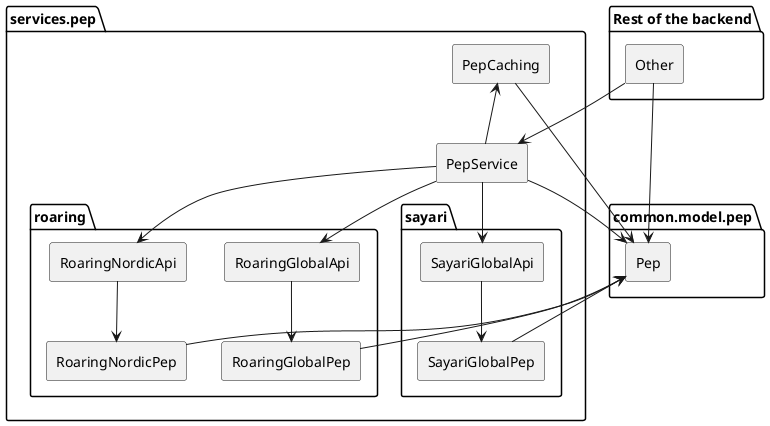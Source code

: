 @startuml future

skinparam componentStyle rectangle

package "common.model.pep" {
	[Pep]
}

package "Rest of the backend" {
	[Other]
}
package "services.pep" {
	[PepCaching]
	[PepService]
	package "roaring" {
		[RoaringGlobalPep]
		[RoaringNordicPep]
		[RoaringGlobalApi]
		[RoaringNordicApi]
	}
	package "sayari" {
		[SayariGlobalApi]
		[SayariGlobalPep]
	}
}

Other --> PepService
Other --> Pep

PepService --> Pep
PepCaching --> Pep
PepCaching <-- PepService

PepService --> RoaringNordicApi
PepService --> RoaringGlobalApi
PepService --> SayariGlobalApi

RoaringNordicApi --> RoaringNordicPep
RoaringGlobalApi --> RoaringGlobalPep
SayariGlobalApi --> SayariGlobalPep

Pep <-- RoaringGlobalPep
Pep <-- RoaringNordicPep
Pep <-- SayariGlobalPep

@enduml
